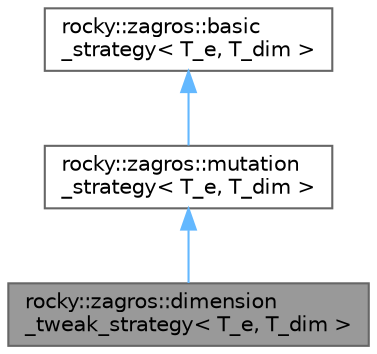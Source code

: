 digraph "rocky::zagros::dimension_tweak_strategy&lt; T_e, T_dim &gt;"
{
 // LATEX_PDF_SIZE
  bgcolor="transparent";
  edge [fontname=Helvetica,fontsize=10,labelfontname=Helvetica,labelfontsize=10];
  node [fontname=Helvetica,fontsize=10,shape=box,height=0.2,width=0.4];
  Node1 [label="rocky::zagros::dimension\l_tweak_strategy\< T_e, T_dim \>",height=0.2,width=0.4,color="gray40", fillcolor="grey60", style="filled", fontcolor="black",tooltip="apply a mutation to k dimensions"];
  Node2 -> Node1 [dir="back",color="steelblue1",style="solid"];
  Node2 [label="rocky::zagros::mutation\l_strategy\< T_e, T_dim \>",height=0.2,width=0.4,color="gray40", fillcolor="white", style="filled",URL="$classrocky_1_1zagros_1_1mutation__strategy.html",tooltip="Base class for genetic mutations."];
  Node3 -> Node2 [dir="back",color="steelblue1",style="solid"];
  Node3 [label="rocky::zagros::basic\l_strategy\< T_e, T_dim \>",height=0.2,width=0.4,color="gray40", fillcolor="white", style="filled",URL="$classrocky_1_1zagros_1_1basic__strategy.html",tooltip="Interface for all strategies."];
}
